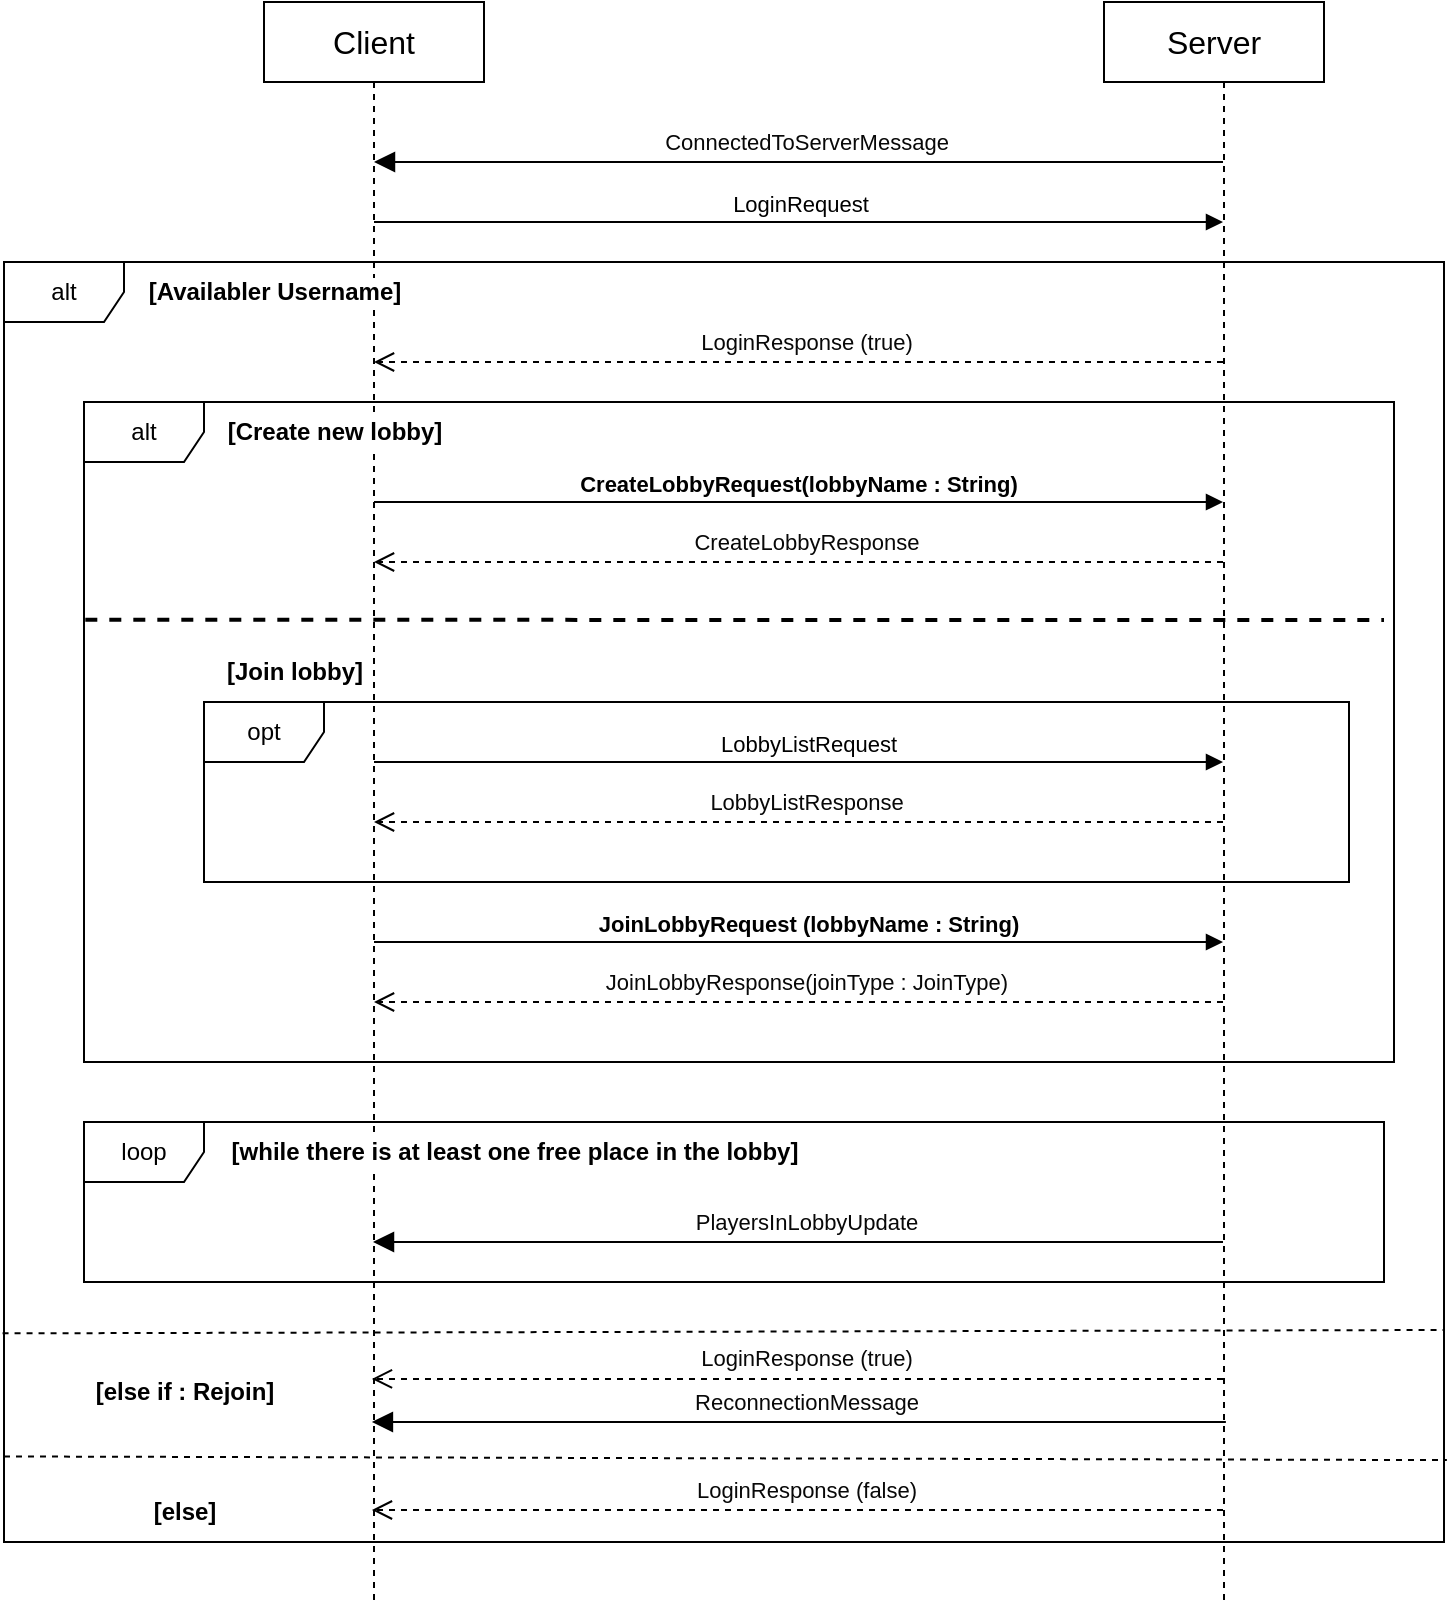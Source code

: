<mxfile version="21.2.8" type="device">
  <diagram name="Pagina-1" id="6Mq_mjlfumfUOl1YjtqR">
    <mxGraphModel dx="772" dy="614" grid="1" gridSize="10" guides="1" tooltips="1" connect="1" arrows="1" fold="1" page="1" pageScale="1" pageWidth="827" pageHeight="1169" math="0" shadow="0">
      <root>
        <mxCell id="0" />
        <mxCell id="1" parent="0" />
        <mxCell id="l8pV8k5_uUXK4S9wxUd8-1" value="alt" style="shape=umlFrame;whiteSpace=wrap;html=1;pointerEvents=0;" parent="1" vertex="1">
          <mxGeometry x="40" y="160" width="720" height="640" as="geometry" />
        </mxCell>
        <mxCell id="l8pV8k5_uUXK4S9wxUd8-2" value="Client" style="html=1;whiteSpace=wrap;fontSize=16;" parent="1" vertex="1">
          <mxGeometry x="170" y="30" width="110" height="40" as="geometry" />
        </mxCell>
        <mxCell id="l8pV8k5_uUXK4S9wxUd8-3" value="Server" style="html=1;whiteSpace=wrap;fontSize=16;" parent="1" vertex="1">
          <mxGeometry x="590" y="30" width="110" height="40" as="geometry" />
        </mxCell>
        <mxCell id="l8pV8k5_uUXK4S9wxUd8-4" value="" style="shape=umlLifeline;perimeter=lifelinePerimeter;whiteSpace=wrap;html=1;container=1;dropTarget=0;collapsible=0;recursiveResize=0;outlineConnect=0;portConstraint=eastwest;newEdgeStyle={&quot;edgeStyle&quot;:&quot;elbowEdgeStyle&quot;,&quot;elbow&quot;:&quot;vertical&quot;,&quot;curved&quot;:0,&quot;rounded&quot;:0};participant=umlActor;size=0;" parent="1" vertex="1">
          <mxGeometry x="215" y="70" width="20" height="760" as="geometry" />
        </mxCell>
        <mxCell id="l8pV8k5_uUXK4S9wxUd8-5" value="" style="shape=umlLifeline;perimeter=lifelinePerimeter;whiteSpace=wrap;html=1;container=1;dropTarget=0;collapsible=0;recursiveResize=0;outlineConnect=0;portConstraint=eastwest;newEdgeStyle={&quot;edgeStyle&quot;:&quot;elbowEdgeStyle&quot;,&quot;elbow&quot;:&quot;vertical&quot;,&quot;curved&quot;:0,&quot;rounded&quot;:0};participant=umlActor;size=0;" parent="1" vertex="1">
          <mxGeometry x="640" y="70" width="20" height="760" as="geometry" />
        </mxCell>
        <mxCell id="l8pV8k5_uUXK4S9wxUd8-6" value="&lt;div style=&quot;color: rgb(8, 8, 8);&quot;&gt;&lt;pre style=&quot;&quot;&gt;&lt;font face=&quot;Helvetica&quot;&gt;ConnectedToServerMessage&lt;/font&gt;&lt;/pre&gt;&lt;/div&gt;" style="html=1;verticalAlign=bottom;endArrow=block;endSize=8;edgeStyle=elbowEdgeStyle;elbow=vertical;curved=0;rounded=0;labelBackgroundColor=none;endFill=1;" parent="1" source="l8pV8k5_uUXK4S9wxUd8-5" target="l8pV8k5_uUXK4S9wxUd8-4" edge="1">
          <mxGeometry x="-0.014" y="10" relative="1" as="geometry">
            <mxPoint x="470" y="110" as="sourcePoint" />
            <mxPoint x="240" y="110" as="targetPoint" />
            <Array as="points">
              <mxPoint x="340" y="110" />
            </Array>
            <mxPoint x="1" as="offset" />
          </mxGeometry>
        </mxCell>
        <mxCell id="l8pV8k5_uUXK4S9wxUd8-7" value="LoginRequest" style="html=1;verticalAlign=bottom;endArrow=block;edgeStyle=elbowEdgeStyle;elbow=vertical;curved=0;rounded=0;" parent="1" source="l8pV8k5_uUXK4S9wxUd8-4" target="l8pV8k5_uUXK4S9wxUd8-5" edge="1">
          <mxGeometry width="80" relative="1" as="geometry">
            <mxPoint x="340" y="280" as="sourcePoint" />
            <mxPoint x="420" y="280" as="targetPoint" />
            <Array as="points">
              <mxPoint x="400" y="140" />
            </Array>
          </mxGeometry>
        </mxCell>
        <mxCell id="l8pV8k5_uUXK4S9wxUd8-9" value="[Availabler Username]" style="text;html=1;align=center;verticalAlign=middle;resizable=0;points=[];autosize=1;strokeColor=none;fillColor=none;fontStyle=1;labelBackgroundColor=default;" parent="1" vertex="1">
          <mxGeometry x="100" y="160" width="150" height="30" as="geometry" />
        </mxCell>
        <mxCell id="l8pV8k5_uUXK4S9wxUd8-10" value="[else if : Rejoin]" style="text;html=1;align=center;verticalAlign=middle;resizable=0;points=[];autosize=1;strokeColor=none;fillColor=none;fontStyle=1" parent="1" vertex="1">
          <mxGeometry x="75" y="710" width="110" height="30" as="geometry" />
        </mxCell>
        <mxCell id="l8pV8k5_uUXK4S9wxUd8-11" value="&lt;div style=&quot;color: rgb(8, 8, 8);&quot;&gt;&lt;pre style=&quot;&quot;&gt;&lt;font face=&quot;Helvetica&quot;&gt;LoginResponse (true)&lt;/font&gt;&lt;/pre&gt;&lt;/div&gt;" style="html=1;verticalAlign=bottom;endArrow=open;dashed=1;endSize=8;edgeStyle=elbowEdgeStyle;elbow=vertical;curved=0;rounded=0;labelBackgroundColor=none;" parent="1" source="l8pV8k5_uUXK4S9wxUd8-5" target="l8pV8k5_uUXK4S9wxUd8-4" edge="1">
          <mxGeometry x="-0.017" y="10" relative="1" as="geometry">
            <mxPoint x="645" y="190" as="sourcePoint" />
            <mxPoint x="230" y="190" as="targetPoint" />
            <Array as="points">
              <mxPoint x="570" y="210" />
              <mxPoint x="335" y="190" />
            </Array>
            <mxPoint as="offset" />
          </mxGeometry>
        </mxCell>
        <mxCell id="l8pV8k5_uUXK4S9wxUd8-13" value="&lt;div style=&quot;color: rgb(8, 8, 8);&quot;&gt;&lt;pre style=&quot;&quot;&gt;&lt;font face=&quot;Helvetica&quot;&gt;LoginResponse (true)&lt;/font&gt;&lt;/pre&gt;&lt;/div&gt;" style="html=1;verticalAlign=bottom;endArrow=open;dashed=1;endSize=8;edgeStyle=elbowEdgeStyle;elbow=vertical;curved=0;rounded=0;labelBackgroundColor=none;" parent="1" edge="1">
          <mxGeometry x="-0.017" y="10" relative="1" as="geometry">
            <mxPoint x="649.5" y="718.46" as="sourcePoint" />
            <mxPoint x="223.962" y="718.46" as="targetPoint" />
            <Array as="points">
              <mxPoint x="280" y="718.46" />
              <mxPoint x="310" y="728.46" />
              <mxPoint x="550" y="698.46" />
              <mxPoint x="300" y="678.46" />
            </Array>
            <mxPoint as="offset" />
          </mxGeometry>
        </mxCell>
        <mxCell id="l8pV8k5_uUXK4S9wxUd8-15" value="" style="endArrow=none;dashed=1;html=1;rounded=0;exitX=-0.001;exitY=0.837;exitDx=0;exitDy=0;exitPerimeter=0;" parent="1" source="l8pV8k5_uUXK4S9wxUd8-1" edge="1">
          <mxGeometry width="50" height="50" relative="1" as="geometry">
            <mxPoint x="30" y="890" as="sourcePoint" />
            <mxPoint x="760" y="694" as="targetPoint" />
          </mxGeometry>
        </mxCell>
        <mxCell id="l8pV8k5_uUXK4S9wxUd8-16" value="" style="endArrow=none;dashed=1;html=1;rounded=0;entryX=1.002;entryY=0.955;entryDx=0;entryDy=0;entryPerimeter=0;exitX=0;exitY=0.953;exitDx=0;exitDy=0;exitPerimeter=0;" parent="1" edge="1">
          <mxGeometry width="50" height="50" relative="1" as="geometry">
            <mxPoint x="40" y="757.23" as="sourcePoint" />
            <mxPoint x="761.44" y="759.05" as="targetPoint" />
          </mxGeometry>
        </mxCell>
        <mxCell id="l8pV8k5_uUXK4S9wxUd8-17" value="[else]" style="text;html=1;align=center;verticalAlign=middle;resizable=0;points=[];autosize=1;strokeColor=none;fillColor=none;fontStyle=1" parent="1" vertex="1">
          <mxGeometry x="105" y="770" width="50" height="30" as="geometry" />
        </mxCell>
        <mxCell id="l8pV8k5_uUXK4S9wxUd8-19" value="&lt;div style=&quot;color: rgb(8, 8, 8);&quot;&gt;&lt;pre style=&quot;&quot;&gt;&lt;font face=&quot;Helvetica&quot;&gt;LoginResponse (false)&lt;/font&gt;&lt;/pre&gt;&lt;/div&gt;" style="html=1;verticalAlign=bottom;endArrow=open;dashed=1;endSize=8;edgeStyle=elbowEdgeStyle;elbow=vertical;curved=0;rounded=0;labelBackgroundColor=none;" parent="1" edge="1">
          <mxGeometry x="-0.017" y="10" relative="1" as="geometry">
            <mxPoint x="649.5" y="784.0" as="sourcePoint" />
            <mxPoint x="223.962" y="784.0" as="targetPoint" />
            <Array as="points">
              <mxPoint x="280" y="784" />
              <mxPoint x="301" y="794.23" />
              <mxPoint x="541" y="764.23" />
              <mxPoint x="291" y="744.23" />
            </Array>
            <mxPoint as="offset" />
          </mxGeometry>
        </mxCell>
        <mxCell id="l8pV8k5_uUXK4S9wxUd8-20" value="alt" style="shape=umlFrame;whiteSpace=wrap;html=1;pointerEvents=0;" parent="1" vertex="1">
          <mxGeometry x="80" y="230" width="655" height="330" as="geometry" />
        </mxCell>
        <mxCell id="l8pV8k5_uUXK4S9wxUd8-21" value="[Create new lobby]" style="text;html=1;align=center;verticalAlign=middle;resizable=0;points=[];autosize=1;strokeColor=none;fillColor=none;fontStyle=1;labelBackgroundColor=default;" parent="1" vertex="1">
          <mxGeometry x="140" y="230" width="130" height="30" as="geometry" />
        </mxCell>
        <mxCell id="l8pV8k5_uUXK4S9wxUd8-22" value="" style="endArrow=none;dashed=1;html=1;rounded=0;fontStyle=0;strokeWidth=2;exitX=0.001;exitY=0.33;exitDx=0;exitDy=0;exitPerimeter=0;" parent="1" source="l8pV8k5_uUXK4S9wxUd8-20" edge="1">
          <mxGeometry width="50" height="50" relative="1" as="geometry">
            <mxPoint x="70" y="339" as="sourcePoint" />
            <mxPoint x="730" y="339" as="targetPoint" />
          </mxGeometry>
        </mxCell>
        <mxCell id="l8pV8k5_uUXK4S9wxUd8-23" value="[Join lobby]" style="text;html=1;align=center;verticalAlign=middle;resizable=0;points=[];autosize=1;strokeColor=none;fillColor=none;fontStyle=1" parent="1" vertex="1">
          <mxGeometry x="140" y="350" width="90" height="30" as="geometry" />
        </mxCell>
        <mxCell id="l8pV8k5_uUXK4S9wxUd8-24" value="CreateLobbyRequest(lobbyName : String)" style="html=1;verticalAlign=bottom;endArrow=block;edgeStyle=elbowEdgeStyle;elbow=vertical;curved=0;rounded=0;fontStyle=1" parent="1" source="l8pV8k5_uUXK4S9wxUd8-4" target="l8pV8k5_uUXK4S9wxUd8-5" edge="1">
          <mxGeometry x="-0.002" width="80" relative="1" as="geometry">
            <mxPoint x="310" y="290" as="sourcePoint" />
            <mxPoint x="735" y="290" as="targetPoint" />
            <Array as="points">
              <mxPoint x="320" y="280" />
              <mxPoint x="520" y="270" />
              <mxPoint x="486" y="290" />
            </Array>
            <mxPoint as="offset" />
          </mxGeometry>
        </mxCell>
        <mxCell id="l8pV8k5_uUXK4S9wxUd8-33" value="&lt;div style=&quot;color: rgb(8, 8, 8);&quot;&gt;&lt;pre style=&quot;&quot;&gt;&lt;font face=&quot;Helvetica&quot;&gt;CreateLobbyResponse&lt;/font&gt;&lt;/pre&gt;&lt;/div&gt;" style="html=1;verticalAlign=bottom;endArrow=open;dashed=1;endSize=8;edgeStyle=elbowEdgeStyle;elbow=vertical;curved=0;rounded=0;labelBackgroundColor=none;" parent="1" source="l8pV8k5_uUXK4S9wxUd8-5" target="l8pV8k5_uUXK4S9wxUd8-4" edge="1">
          <mxGeometry x="-0.017" y="10" relative="1" as="geometry">
            <mxPoint x="660" y="340" as="sourcePoint" />
            <mxPoint x="235" y="340" as="targetPoint" />
            <Array as="points">
              <mxPoint x="580" y="310" />
              <mxPoint x="346" y="340" />
            </Array>
            <mxPoint as="offset" />
          </mxGeometry>
        </mxCell>
        <mxCell id="l8pV8k5_uUXK4S9wxUd8-35" value="opt" style="shape=umlFrame;whiteSpace=wrap;html=1;pointerEvents=0;" parent="1" vertex="1">
          <mxGeometry x="140" y="380" width="572.5" height="90" as="geometry" />
        </mxCell>
        <mxCell id="l8pV8k5_uUXK4S9wxUd8-36" value="LobbyListRequest" style="html=1;verticalAlign=bottom;endArrow=block;edgeStyle=elbowEdgeStyle;elbow=vertical;curved=0;rounded=0;" parent="1" source="l8pV8k5_uUXK4S9wxUd8-4" target="l8pV8k5_uUXK4S9wxUd8-5" edge="1">
          <mxGeometry x="0.015" width="80" relative="1" as="geometry">
            <mxPoint x="235" y="530" as="sourcePoint" />
            <mxPoint x="660" y="530" as="targetPoint" />
            <Array as="points">
              <mxPoint x="310" y="410" />
              <mxPoint x="330" y="490" />
              <mxPoint x="540" y="510" />
              <mxPoint x="460" y="520" />
              <mxPoint x="531" y="530" />
              <mxPoint x="497" y="550" />
            </Array>
            <mxPoint x="1" as="offset" />
          </mxGeometry>
        </mxCell>
        <mxCell id="l8pV8k5_uUXK4S9wxUd8-39" value="&lt;div style=&quot;color: rgb(8, 8, 8);&quot;&gt;&lt;pre style=&quot;&quot;&gt;&lt;font face=&quot;Helvetica&quot;&gt;LobbyListResponse&lt;/font&gt;&lt;/pre&gt;&lt;/div&gt;" style="html=1;verticalAlign=bottom;endArrow=open;dashed=1;endSize=8;edgeStyle=elbowEdgeStyle;elbow=vertical;curved=0;rounded=0;labelBackgroundColor=none;" parent="1" source="l8pV8k5_uUXK4S9wxUd8-5" target="l8pV8k5_uUXK4S9wxUd8-4" edge="1">
          <mxGeometry x="-0.017" y="10" relative="1" as="geometry">
            <mxPoint x="450" y="550" as="sourcePoint" />
            <mxPoint x="25" y="550" as="targetPoint" />
            <Array as="points">
              <mxPoint x="300" y="440" />
              <mxPoint x="320" y="550" />
            </Array>
            <mxPoint as="offset" />
          </mxGeometry>
        </mxCell>
        <mxCell id="l8pV8k5_uUXK4S9wxUd8-40" value="JoinLobbyRequest (lobbyName : String)" style="html=1;verticalAlign=bottom;endArrow=block;edgeStyle=elbowEdgeStyle;elbow=vertical;curved=0;rounded=0;fontStyle=1" parent="1" source="l8pV8k5_uUXK4S9wxUd8-4" target="l8pV8k5_uUXK4S9wxUd8-5" edge="1">
          <mxGeometry x="0.015" width="80" relative="1" as="geometry">
            <mxPoint x="350" y="660" as="sourcePoint" />
            <mxPoint x="775" y="660" as="targetPoint" />
            <Array as="points">
              <mxPoint x="420" y="500" />
              <mxPoint x="540" y="620" />
              <mxPoint x="666" y="660" />
              <mxPoint x="586" y="670" />
              <mxPoint x="657" y="680" />
              <mxPoint x="623" y="700" />
            </Array>
            <mxPoint x="1" as="offset" />
          </mxGeometry>
        </mxCell>
        <mxCell id="l8pV8k5_uUXK4S9wxUd8-41" value="&lt;div style=&quot;color: rgb(8, 8, 8);&quot;&gt;&lt;pre style=&quot;&quot;&gt;&lt;font face=&quot;Helvetica&quot;&gt;JoinLobbyResponse(joinType : JoinType)&lt;/font&gt;&lt;/pre&gt;&lt;/div&gt;" style="html=1;verticalAlign=bottom;endArrow=open;dashed=1;endSize=8;edgeStyle=elbowEdgeStyle;elbow=vertical;curved=0;rounded=0;labelBackgroundColor=none;" parent="1" source="l8pV8k5_uUXK4S9wxUd8-5" target="l8pV8k5_uUXK4S9wxUd8-4" edge="1">
          <mxGeometry x="-0.017" y="10" relative="1" as="geometry">
            <mxPoint x="380" y="660" as="sourcePoint" />
            <mxPoint x="-45" y="660" as="targetPoint" />
            <Array as="points">
              <mxPoint x="310" y="530" />
              <mxPoint x="580" y="680" />
              <mxPoint x="520" y="670" />
              <mxPoint x="590" y="680" />
              <mxPoint x="550" y="670" />
              <mxPoint x="310" y="710" />
              <mxPoint x="570" y="650" />
              <mxPoint x="390" y="660" />
            </Array>
            <mxPoint as="offset" />
          </mxGeometry>
        </mxCell>
        <mxCell id="l8pV8k5_uUXK4S9wxUd8-42" value="&lt;div style=&quot;color: rgb(8, 8, 8);&quot;&gt;&lt;pre style=&quot;&quot;&gt;&lt;font face=&quot;Helvetica&quot;&gt;ReconnectionMessage&lt;/font&gt;&lt;/pre&gt;&lt;/div&gt;" style="html=1;verticalAlign=bottom;endArrow=block;endSize=8;edgeStyle=elbowEdgeStyle;elbow=vertical;curved=0;rounded=0;labelBackgroundColor=none;endFill=1;" parent="1" edge="1">
          <mxGeometry x="-0.018" y="10" relative="1" as="geometry">
            <mxPoint x="650.94" y="740" as="sourcePoint" />
            <mxPoint x="223.962" y="740" as="targetPoint" />
            <Array as="points">
              <mxPoint x="340" y="740" />
              <mxPoint x="550" y="740" />
              <mxPoint x="530" y="750" />
              <mxPoint x="620" y="740" />
              <mxPoint x="520" y="750" />
              <mxPoint x="520" y="740" />
              <mxPoint x="130.5" y="730" />
              <mxPoint x="160.5" y="740" />
              <mxPoint x="400.5" y="710" />
              <mxPoint x="150.5" y="690" />
            </Array>
            <mxPoint as="offset" />
          </mxGeometry>
        </mxCell>
        <mxCell id="l8pV8k5_uUXK4S9wxUd8-48" value="loop" style="shape=umlFrame;whiteSpace=wrap;html=1;pointerEvents=0;" parent="1" vertex="1">
          <mxGeometry x="80" y="590" width="650" height="80" as="geometry" />
        </mxCell>
        <mxCell id="l8pV8k5_uUXK4S9wxUd8-49" value="[while there is at least one free place in the lobby]" style="text;html=1;align=center;verticalAlign=middle;resizable=0;points=[];autosize=1;strokeColor=none;fillColor=none;fontStyle=1;labelBackgroundColor=default;" parent="1" vertex="1">
          <mxGeometry x="140" y="590" width="310" height="30" as="geometry" />
        </mxCell>
        <mxCell id="l8pV8k5_uUXK4S9wxUd8-52" value="&lt;div style=&quot;color: rgb(8, 8, 8);&quot;&gt;&lt;pre style=&quot;&quot;&gt;&lt;font face=&quot;Helvetica&quot;&gt;PlayersInLobbyUpdate&lt;/font&gt;&lt;/pre&gt;&lt;/div&gt;" style="html=1;verticalAlign=bottom;endArrow=block;endSize=8;edgeStyle=elbowEdgeStyle;elbow=vertical;curved=0;rounded=0;labelBackgroundColor=none;endFill=1;" parent="1" edge="1">
          <mxGeometry x="-0.017" y="10" relative="1" as="geometry">
            <mxPoint x="649.5" y="650" as="sourcePoint" />
            <mxPoint x="224.5" y="650" as="targetPoint" />
            <Array as="points">
              <mxPoint x="301" y="650" />
              <mxPoint x="72" y="660" />
              <mxPoint x="142" y="670" />
              <mxPoint x="102" y="660" />
              <mxPoint x="-138" y="700" />
              <mxPoint x="122" y="640" />
              <mxPoint x="-58" y="650" />
            </Array>
            <mxPoint as="offset" />
          </mxGeometry>
        </mxCell>
      </root>
    </mxGraphModel>
  </diagram>
</mxfile>
